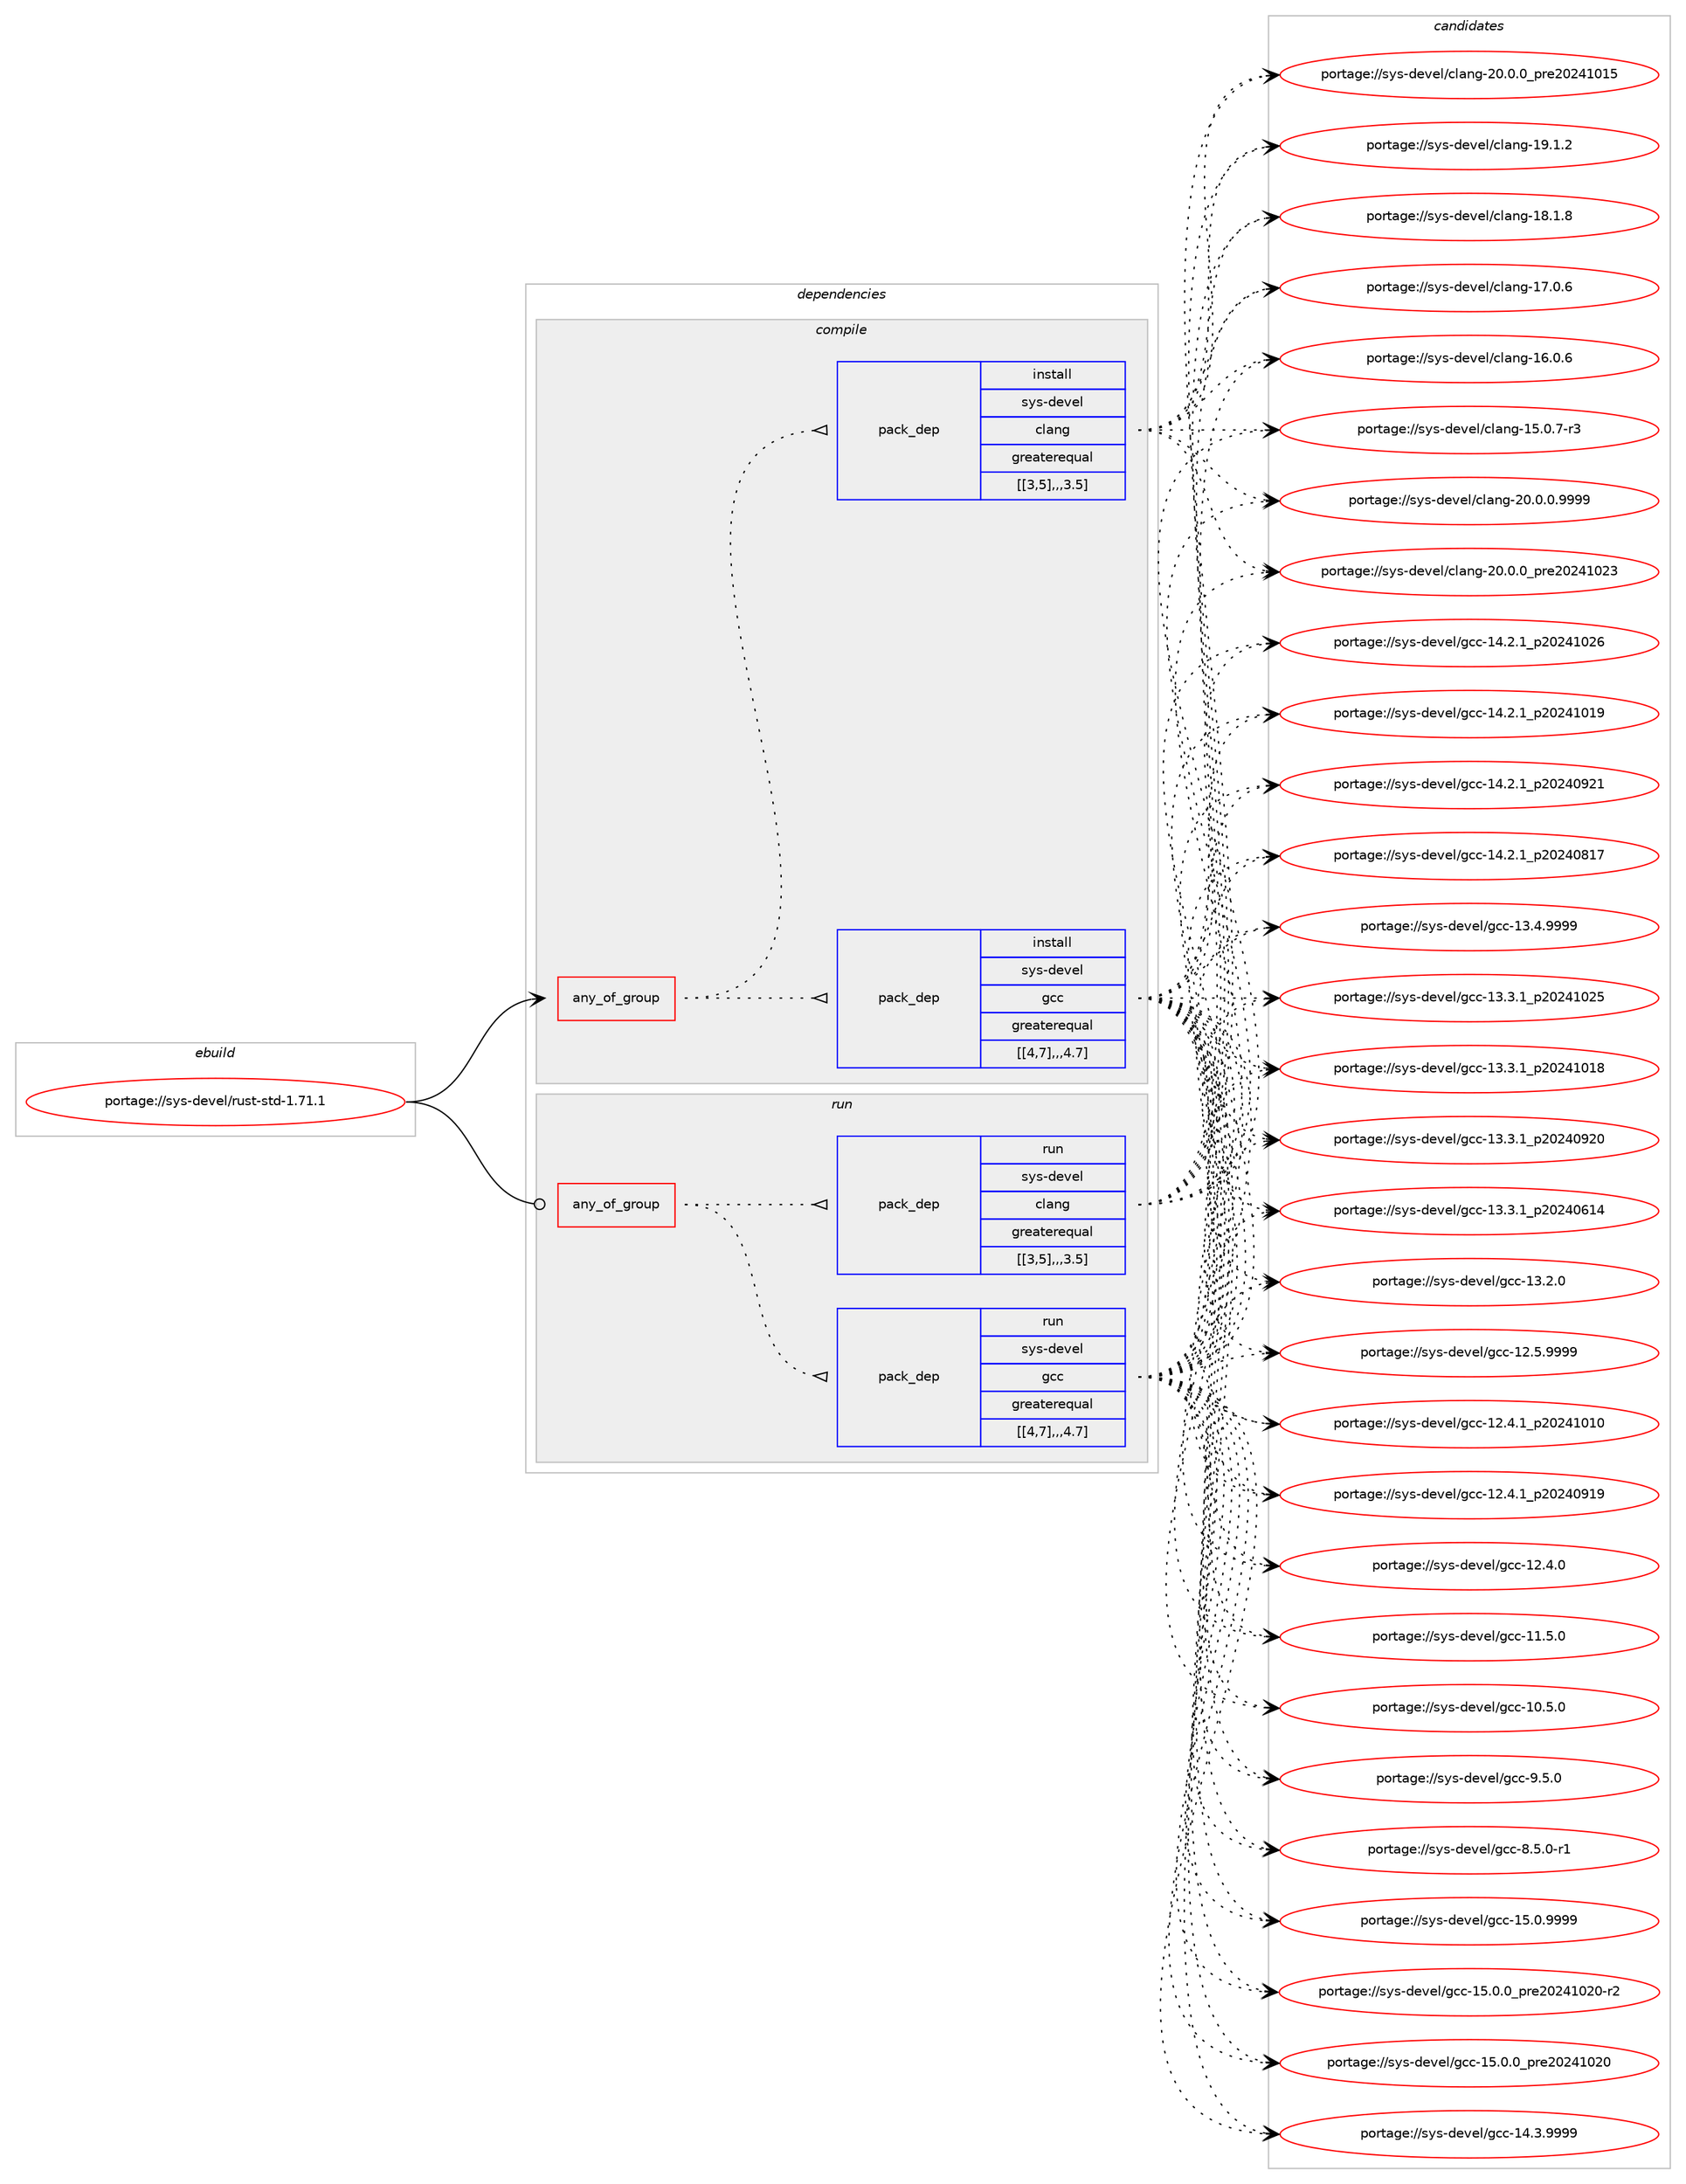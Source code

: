 digraph prolog {

# *************
# Graph options
# *************

newrank=true;
concentrate=true;
compound=true;
graph [rankdir=LR,fontname=Helvetica,fontsize=10,ranksep=1.5];#, ranksep=2.5, nodesep=0.2];
edge  [arrowhead=vee];
node  [fontname=Helvetica,fontsize=10];

# **********
# The ebuild
# **********

subgraph cluster_leftcol {
color=gray;
label=<<i>ebuild</i>>;
id [label="portage://sys-devel/rust-std-1.71.1", color=red, width=4, href="../sys-devel/rust-std-1.71.1.svg"];
}

# ****************
# The dependencies
# ****************

subgraph cluster_midcol {
color=gray;
label=<<i>dependencies</i>>;
subgraph cluster_compile {
fillcolor="#eeeeee";
style=filled;
label=<<i>compile</i>>;
subgraph any3030 {
dependency458469 [label=<<TABLE BORDER="0" CELLBORDER="1" CELLSPACING="0" CELLPADDING="4"><TR><TD CELLPADDING="10">any_of_group</TD></TR></TABLE>>, shape=none, color=red];subgraph pack332713 {
dependency458487 [label=<<TABLE BORDER="0" CELLBORDER="1" CELLSPACING="0" CELLPADDING="4" WIDTH="220"><TR><TD ROWSPAN="6" CELLPADDING="30">pack_dep</TD></TR><TR><TD WIDTH="110">install</TD></TR><TR><TD>sys-devel</TD></TR><TR><TD>gcc</TD></TR><TR><TD>greaterequal</TD></TR><TR><TD>[[4,7],,,4.7]</TD></TR></TABLE>>, shape=none, color=blue];
}
dependency458469:e -> dependency458487:w [weight=20,style="dotted",arrowhead="oinv"];
subgraph pack332738 {
dependency458537 [label=<<TABLE BORDER="0" CELLBORDER="1" CELLSPACING="0" CELLPADDING="4" WIDTH="220"><TR><TD ROWSPAN="6" CELLPADDING="30">pack_dep</TD></TR><TR><TD WIDTH="110">install</TD></TR><TR><TD>sys-devel</TD></TR><TR><TD>clang</TD></TR><TR><TD>greaterequal</TD></TR><TR><TD>[[3,5],,,3.5]</TD></TR></TABLE>>, shape=none, color=blue];
}
dependency458469:e -> dependency458537:w [weight=20,style="dotted",arrowhead="oinv"];
}
id:e -> dependency458469:w [weight=20,style="solid",arrowhead="vee"];
}
subgraph cluster_compileandrun {
fillcolor="#eeeeee";
style=filled;
label=<<i>compile and run</i>>;
}
subgraph cluster_run {
fillcolor="#eeeeee";
style=filled;
label=<<i>run</i>>;
subgraph any3036 {
dependency458584 [label=<<TABLE BORDER="0" CELLBORDER="1" CELLSPACING="0" CELLPADDING="4"><TR><TD CELLPADDING="10">any_of_group</TD></TR></TABLE>>, shape=none, color=red];subgraph pack332780 {
dependency458587 [label=<<TABLE BORDER="0" CELLBORDER="1" CELLSPACING="0" CELLPADDING="4" WIDTH="220"><TR><TD ROWSPAN="6" CELLPADDING="30">pack_dep</TD></TR><TR><TD WIDTH="110">run</TD></TR><TR><TD>sys-devel</TD></TR><TR><TD>gcc</TD></TR><TR><TD>greaterequal</TD></TR><TR><TD>[[4,7],,,4.7]</TD></TR></TABLE>>, shape=none, color=blue];
}
dependency458584:e -> dependency458587:w [weight=20,style="dotted",arrowhead="oinv"];
subgraph pack332822 {
dependency458711 [label=<<TABLE BORDER="0" CELLBORDER="1" CELLSPACING="0" CELLPADDING="4" WIDTH="220"><TR><TD ROWSPAN="6" CELLPADDING="30">pack_dep</TD></TR><TR><TD WIDTH="110">run</TD></TR><TR><TD>sys-devel</TD></TR><TR><TD>clang</TD></TR><TR><TD>greaterequal</TD></TR><TR><TD>[[3,5],,,3.5]</TD></TR></TABLE>>, shape=none, color=blue];
}
dependency458584:e -> dependency458711:w [weight=20,style="dotted",arrowhead="oinv"];
}
id:e -> dependency458584:w [weight=20,style="solid",arrowhead="odot"];
}
}

# **************
# The candidates
# **************

subgraph cluster_choices {
rank=same;
color=gray;
label=<<i>candidates</i>>;

subgraph choice331679 {
color=black;
nodesep=1;
choice1151211154510010111810110847103999945495346484657575757 [label="portage://sys-devel/gcc-15.0.9999", color=red, width=4,href="../sys-devel/gcc-15.0.9999.svg"];
choice11512111545100101118101108471039999454953464846489511211410150485052494850484511450 [label="portage://sys-devel/gcc-15.0.0_pre20241020-r2", color=red, width=4,href="../sys-devel/gcc-15.0.0_pre20241020-r2.svg"];
choice1151211154510010111810110847103999945495346484648951121141015048505249485048 [label="portage://sys-devel/gcc-15.0.0_pre20241020", color=red, width=4,href="../sys-devel/gcc-15.0.0_pre20241020.svg"];
choice1151211154510010111810110847103999945495246514657575757 [label="portage://sys-devel/gcc-14.3.9999", color=red, width=4,href="../sys-devel/gcc-14.3.9999.svg"];
choice1151211154510010111810110847103999945495246504649951125048505249485054 [label="portage://sys-devel/gcc-14.2.1_p20241026", color=red, width=4,href="../sys-devel/gcc-14.2.1_p20241026.svg"];
choice1151211154510010111810110847103999945495246504649951125048505249484957 [label="portage://sys-devel/gcc-14.2.1_p20241019", color=red, width=4,href="../sys-devel/gcc-14.2.1_p20241019.svg"];
choice1151211154510010111810110847103999945495246504649951125048505248575049 [label="portage://sys-devel/gcc-14.2.1_p20240921", color=red, width=4,href="../sys-devel/gcc-14.2.1_p20240921.svg"];
choice1151211154510010111810110847103999945495246504649951125048505248564955 [label="portage://sys-devel/gcc-14.2.1_p20240817", color=red, width=4,href="../sys-devel/gcc-14.2.1_p20240817.svg"];
choice1151211154510010111810110847103999945495146524657575757 [label="portage://sys-devel/gcc-13.4.9999", color=red, width=4,href="../sys-devel/gcc-13.4.9999.svg"];
choice1151211154510010111810110847103999945495146514649951125048505249485053 [label="portage://sys-devel/gcc-13.3.1_p20241025", color=red, width=4,href="../sys-devel/gcc-13.3.1_p20241025.svg"];
choice1151211154510010111810110847103999945495146514649951125048505249484956 [label="portage://sys-devel/gcc-13.3.1_p20241018", color=red, width=4,href="../sys-devel/gcc-13.3.1_p20241018.svg"];
choice1151211154510010111810110847103999945495146514649951125048505248575048 [label="portage://sys-devel/gcc-13.3.1_p20240920", color=red, width=4,href="../sys-devel/gcc-13.3.1_p20240920.svg"];
choice1151211154510010111810110847103999945495146514649951125048505248544952 [label="portage://sys-devel/gcc-13.3.1_p20240614", color=red, width=4,href="../sys-devel/gcc-13.3.1_p20240614.svg"];
choice1151211154510010111810110847103999945495146504648 [label="portage://sys-devel/gcc-13.2.0", color=red, width=4,href="../sys-devel/gcc-13.2.0.svg"];
choice1151211154510010111810110847103999945495046534657575757 [label="portage://sys-devel/gcc-12.5.9999", color=red, width=4,href="../sys-devel/gcc-12.5.9999.svg"];
choice1151211154510010111810110847103999945495046524649951125048505249484948 [label="portage://sys-devel/gcc-12.4.1_p20241010", color=red, width=4,href="../sys-devel/gcc-12.4.1_p20241010.svg"];
choice1151211154510010111810110847103999945495046524649951125048505248574957 [label="portage://sys-devel/gcc-12.4.1_p20240919", color=red, width=4,href="../sys-devel/gcc-12.4.1_p20240919.svg"];
choice1151211154510010111810110847103999945495046524648 [label="portage://sys-devel/gcc-12.4.0", color=red, width=4,href="../sys-devel/gcc-12.4.0.svg"];
choice1151211154510010111810110847103999945494946534648 [label="portage://sys-devel/gcc-11.5.0", color=red, width=4,href="../sys-devel/gcc-11.5.0.svg"];
choice1151211154510010111810110847103999945494846534648 [label="portage://sys-devel/gcc-10.5.0", color=red, width=4,href="../sys-devel/gcc-10.5.0.svg"];
choice11512111545100101118101108471039999455746534648 [label="portage://sys-devel/gcc-9.5.0", color=red, width=4,href="../sys-devel/gcc-9.5.0.svg"];
choice115121115451001011181011084710399994556465346484511449 [label="portage://sys-devel/gcc-8.5.0-r1", color=red, width=4,href="../sys-devel/gcc-8.5.0-r1.svg"];
dependency458487:e -> choice1151211154510010111810110847103999945495346484657575757:w [style=dotted,weight="100"];
dependency458487:e -> choice11512111545100101118101108471039999454953464846489511211410150485052494850484511450:w [style=dotted,weight="100"];
dependency458487:e -> choice1151211154510010111810110847103999945495346484648951121141015048505249485048:w [style=dotted,weight="100"];
dependency458487:e -> choice1151211154510010111810110847103999945495246514657575757:w [style=dotted,weight="100"];
dependency458487:e -> choice1151211154510010111810110847103999945495246504649951125048505249485054:w [style=dotted,weight="100"];
dependency458487:e -> choice1151211154510010111810110847103999945495246504649951125048505249484957:w [style=dotted,weight="100"];
dependency458487:e -> choice1151211154510010111810110847103999945495246504649951125048505248575049:w [style=dotted,weight="100"];
dependency458487:e -> choice1151211154510010111810110847103999945495246504649951125048505248564955:w [style=dotted,weight="100"];
dependency458487:e -> choice1151211154510010111810110847103999945495146524657575757:w [style=dotted,weight="100"];
dependency458487:e -> choice1151211154510010111810110847103999945495146514649951125048505249485053:w [style=dotted,weight="100"];
dependency458487:e -> choice1151211154510010111810110847103999945495146514649951125048505249484956:w [style=dotted,weight="100"];
dependency458487:e -> choice1151211154510010111810110847103999945495146514649951125048505248575048:w [style=dotted,weight="100"];
dependency458487:e -> choice1151211154510010111810110847103999945495146514649951125048505248544952:w [style=dotted,weight="100"];
dependency458487:e -> choice1151211154510010111810110847103999945495146504648:w [style=dotted,weight="100"];
dependency458487:e -> choice1151211154510010111810110847103999945495046534657575757:w [style=dotted,weight="100"];
dependency458487:e -> choice1151211154510010111810110847103999945495046524649951125048505249484948:w [style=dotted,weight="100"];
dependency458487:e -> choice1151211154510010111810110847103999945495046524649951125048505248574957:w [style=dotted,weight="100"];
dependency458487:e -> choice1151211154510010111810110847103999945495046524648:w [style=dotted,weight="100"];
dependency458487:e -> choice1151211154510010111810110847103999945494946534648:w [style=dotted,weight="100"];
dependency458487:e -> choice1151211154510010111810110847103999945494846534648:w [style=dotted,weight="100"];
dependency458487:e -> choice11512111545100101118101108471039999455746534648:w [style=dotted,weight="100"];
dependency458487:e -> choice115121115451001011181011084710399994556465346484511449:w [style=dotted,weight="100"];
}
subgraph choice331685 {
color=black;
nodesep=1;
choice11512111545100101118101108479910897110103455048464846484657575757 [label="portage://sys-devel/clang-20.0.0.9999", color=red, width=4,href="../sys-devel/clang-20.0.0.9999.svg"];
choice1151211154510010111810110847991089711010345504846484648951121141015048505249485051 [label="portage://sys-devel/clang-20.0.0_pre20241023", color=red, width=4,href="../sys-devel/clang-20.0.0_pre20241023.svg"];
choice1151211154510010111810110847991089711010345504846484648951121141015048505249484953 [label="portage://sys-devel/clang-20.0.0_pre20241015", color=red, width=4,href="../sys-devel/clang-20.0.0_pre20241015.svg"];
choice1151211154510010111810110847991089711010345495746494650 [label="portage://sys-devel/clang-19.1.2", color=red, width=4,href="../sys-devel/clang-19.1.2.svg"];
choice1151211154510010111810110847991089711010345495646494656 [label="portage://sys-devel/clang-18.1.8", color=red, width=4,href="../sys-devel/clang-18.1.8.svg"];
choice1151211154510010111810110847991089711010345495546484654 [label="portage://sys-devel/clang-17.0.6", color=red, width=4,href="../sys-devel/clang-17.0.6.svg"];
choice1151211154510010111810110847991089711010345495446484654 [label="portage://sys-devel/clang-16.0.6", color=red, width=4,href="../sys-devel/clang-16.0.6.svg"];
choice11512111545100101118101108479910897110103454953464846554511451 [label="portage://sys-devel/clang-15.0.7-r3", color=red, width=4,href="../sys-devel/clang-15.0.7-r3.svg"];
dependency458537:e -> choice11512111545100101118101108479910897110103455048464846484657575757:w [style=dotted,weight="100"];
dependency458537:e -> choice1151211154510010111810110847991089711010345504846484648951121141015048505249485051:w [style=dotted,weight="100"];
dependency458537:e -> choice1151211154510010111810110847991089711010345504846484648951121141015048505249484953:w [style=dotted,weight="100"];
dependency458537:e -> choice1151211154510010111810110847991089711010345495746494650:w [style=dotted,weight="100"];
dependency458537:e -> choice1151211154510010111810110847991089711010345495646494656:w [style=dotted,weight="100"];
dependency458537:e -> choice1151211154510010111810110847991089711010345495546484654:w [style=dotted,weight="100"];
dependency458537:e -> choice1151211154510010111810110847991089711010345495446484654:w [style=dotted,weight="100"];
dependency458537:e -> choice11512111545100101118101108479910897110103454953464846554511451:w [style=dotted,weight="100"];
}
subgraph choice331707 {
color=black;
nodesep=1;
choice1151211154510010111810110847103999945495346484657575757 [label="portage://sys-devel/gcc-15.0.9999", color=red, width=4,href="../sys-devel/gcc-15.0.9999.svg"];
choice11512111545100101118101108471039999454953464846489511211410150485052494850484511450 [label="portage://sys-devel/gcc-15.0.0_pre20241020-r2", color=red, width=4,href="../sys-devel/gcc-15.0.0_pre20241020-r2.svg"];
choice1151211154510010111810110847103999945495346484648951121141015048505249485048 [label="portage://sys-devel/gcc-15.0.0_pre20241020", color=red, width=4,href="../sys-devel/gcc-15.0.0_pre20241020.svg"];
choice1151211154510010111810110847103999945495246514657575757 [label="portage://sys-devel/gcc-14.3.9999", color=red, width=4,href="../sys-devel/gcc-14.3.9999.svg"];
choice1151211154510010111810110847103999945495246504649951125048505249485054 [label="portage://sys-devel/gcc-14.2.1_p20241026", color=red, width=4,href="../sys-devel/gcc-14.2.1_p20241026.svg"];
choice1151211154510010111810110847103999945495246504649951125048505249484957 [label="portage://sys-devel/gcc-14.2.1_p20241019", color=red, width=4,href="../sys-devel/gcc-14.2.1_p20241019.svg"];
choice1151211154510010111810110847103999945495246504649951125048505248575049 [label="portage://sys-devel/gcc-14.2.1_p20240921", color=red, width=4,href="../sys-devel/gcc-14.2.1_p20240921.svg"];
choice1151211154510010111810110847103999945495246504649951125048505248564955 [label="portage://sys-devel/gcc-14.2.1_p20240817", color=red, width=4,href="../sys-devel/gcc-14.2.1_p20240817.svg"];
choice1151211154510010111810110847103999945495146524657575757 [label="portage://sys-devel/gcc-13.4.9999", color=red, width=4,href="../sys-devel/gcc-13.4.9999.svg"];
choice1151211154510010111810110847103999945495146514649951125048505249485053 [label="portage://sys-devel/gcc-13.3.1_p20241025", color=red, width=4,href="../sys-devel/gcc-13.3.1_p20241025.svg"];
choice1151211154510010111810110847103999945495146514649951125048505249484956 [label="portage://sys-devel/gcc-13.3.1_p20241018", color=red, width=4,href="../sys-devel/gcc-13.3.1_p20241018.svg"];
choice1151211154510010111810110847103999945495146514649951125048505248575048 [label="portage://sys-devel/gcc-13.3.1_p20240920", color=red, width=4,href="../sys-devel/gcc-13.3.1_p20240920.svg"];
choice1151211154510010111810110847103999945495146514649951125048505248544952 [label="portage://sys-devel/gcc-13.3.1_p20240614", color=red, width=4,href="../sys-devel/gcc-13.3.1_p20240614.svg"];
choice1151211154510010111810110847103999945495146504648 [label="portage://sys-devel/gcc-13.2.0", color=red, width=4,href="../sys-devel/gcc-13.2.0.svg"];
choice1151211154510010111810110847103999945495046534657575757 [label="portage://sys-devel/gcc-12.5.9999", color=red, width=4,href="../sys-devel/gcc-12.5.9999.svg"];
choice1151211154510010111810110847103999945495046524649951125048505249484948 [label="portage://sys-devel/gcc-12.4.1_p20241010", color=red, width=4,href="../sys-devel/gcc-12.4.1_p20241010.svg"];
choice1151211154510010111810110847103999945495046524649951125048505248574957 [label="portage://sys-devel/gcc-12.4.1_p20240919", color=red, width=4,href="../sys-devel/gcc-12.4.1_p20240919.svg"];
choice1151211154510010111810110847103999945495046524648 [label="portage://sys-devel/gcc-12.4.0", color=red, width=4,href="../sys-devel/gcc-12.4.0.svg"];
choice1151211154510010111810110847103999945494946534648 [label="portage://sys-devel/gcc-11.5.0", color=red, width=4,href="../sys-devel/gcc-11.5.0.svg"];
choice1151211154510010111810110847103999945494846534648 [label="portage://sys-devel/gcc-10.5.0", color=red, width=4,href="../sys-devel/gcc-10.5.0.svg"];
choice11512111545100101118101108471039999455746534648 [label="portage://sys-devel/gcc-9.5.0", color=red, width=4,href="../sys-devel/gcc-9.5.0.svg"];
choice115121115451001011181011084710399994556465346484511449 [label="portage://sys-devel/gcc-8.5.0-r1", color=red, width=4,href="../sys-devel/gcc-8.5.0-r1.svg"];
dependency458587:e -> choice1151211154510010111810110847103999945495346484657575757:w [style=dotted,weight="100"];
dependency458587:e -> choice11512111545100101118101108471039999454953464846489511211410150485052494850484511450:w [style=dotted,weight="100"];
dependency458587:e -> choice1151211154510010111810110847103999945495346484648951121141015048505249485048:w [style=dotted,weight="100"];
dependency458587:e -> choice1151211154510010111810110847103999945495246514657575757:w [style=dotted,weight="100"];
dependency458587:e -> choice1151211154510010111810110847103999945495246504649951125048505249485054:w [style=dotted,weight="100"];
dependency458587:e -> choice1151211154510010111810110847103999945495246504649951125048505249484957:w [style=dotted,weight="100"];
dependency458587:e -> choice1151211154510010111810110847103999945495246504649951125048505248575049:w [style=dotted,weight="100"];
dependency458587:e -> choice1151211154510010111810110847103999945495246504649951125048505248564955:w [style=dotted,weight="100"];
dependency458587:e -> choice1151211154510010111810110847103999945495146524657575757:w [style=dotted,weight="100"];
dependency458587:e -> choice1151211154510010111810110847103999945495146514649951125048505249485053:w [style=dotted,weight="100"];
dependency458587:e -> choice1151211154510010111810110847103999945495146514649951125048505249484956:w [style=dotted,weight="100"];
dependency458587:e -> choice1151211154510010111810110847103999945495146514649951125048505248575048:w [style=dotted,weight="100"];
dependency458587:e -> choice1151211154510010111810110847103999945495146514649951125048505248544952:w [style=dotted,weight="100"];
dependency458587:e -> choice1151211154510010111810110847103999945495146504648:w [style=dotted,weight="100"];
dependency458587:e -> choice1151211154510010111810110847103999945495046534657575757:w [style=dotted,weight="100"];
dependency458587:e -> choice1151211154510010111810110847103999945495046524649951125048505249484948:w [style=dotted,weight="100"];
dependency458587:e -> choice1151211154510010111810110847103999945495046524649951125048505248574957:w [style=dotted,weight="100"];
dependency458587:e -> choice1151211154510010111810110847103999945495046524648:w [style=dotted,weight="100"];
dependency458587:e -> choice1151211154510010111810110847103999945494946534648:w [style=dotted,weight="100"];
dependency458587:e -> choice1151211154510010111810110847103999945494846534648:w [style=dotted,weight="100"];
dependency458587:e -> choice11512111545100101118101108471039999455746534648:w [style=dotted,weight="100"];
dependency458587:e -> choice115121115451001011181011084710399994556465346484511449:w [style=dotted,weight="100"];
}
subgraph choice331718 {
color=black;
nodesep=1;
choice11512111545100101118101108479910897110103455048464846484657575757 [label="portage://sys-devel/clang-20.0.0.9999", color=red, width=4,href="../sys-devel/clang-20.0.0.9999.svg"];
choice1151211154510010111810110847991089711010345504846484648951121141015048505249485051 [label="portage://sys-devel/clang-20.0.0_pre20241023", color=red, width=4,href="../sys-devel/clang-20.0.0_pre20241023.svg"];
choice1151211154510010111810110847991089711010345504846484648951121141015048505249484953 [label="portage://sys-devel/clang-20.0.0_pre20241015", color=red, width=4,href="../sys-devel/clang-20.0.0_pre20241015.svg"];
choice1151211154510010111810110847991089711010345495746494650 [label="portage://sys-devel/clang-19.1.2", color=red, width=4,href="../sys-devel/clang-19.1.2.svg"];
choice1151211154510010111810110847991089711010345495646494656 [label="portage://sys-devel/clang-18.1.8", color=red, width=4,href="../sys-devel/clang-18.1.8.svg"];
choice1151211154510010111810110847991089711010345495546484654 [label="portage://sys-devel/clang-17.0.6", color=red, width=4,href="../sys-devel/clang-17.0.6.svg"];
choice1151211154510010111810110847991089711010345495446484654 [label="portage://sys-devel/clang-16.0.6", color=red, width=4,href="../sys-devel/clang-16.0.6.svg"];
choice11512111545100101118101108479910897110103454953464846554511451 [label="portage://sys-devel/clang-15.0.7-r3", color=red, width=4,href="../sys-devel/clang-15.0.7-r3.svg"];
dependency458711:e -> choice11512111545100101118101108479910897110103455048464846484657575757:w [style=dotted,weight="100"];
dependency458711:e -> choice1151211154510010111810110847991089711010345504846484648951121141015048505249485051:w [style=dotted,weight="100"];
dependency458711:e -> choice1151211154510010111810110847991089711010345504846484648951121141015048505249484953:w [style=dotted,weight="100"];
dependency458711:e -> choice1151211154510010111810110847991089711010345495746494650:w [style=dotted,weight="100"];
dependency458711:e -> choice1151211154510010111810110847991089711010345495646494656:w [style=dotted,weight="100"];
dependency458711:e -> choice1151211154510010111810110847991089711010345495546484654:w [style=dotted,weight="100"];
dependency458711:e -> choice1151211154510010111810110847991089711010345495446484654:w [style=dotted,weight="100"];
dependency458711:e -> choice11512111545100101118101108479910897110103454953464846554511451:w [style=dotted,weight="100"];
}
}

}

